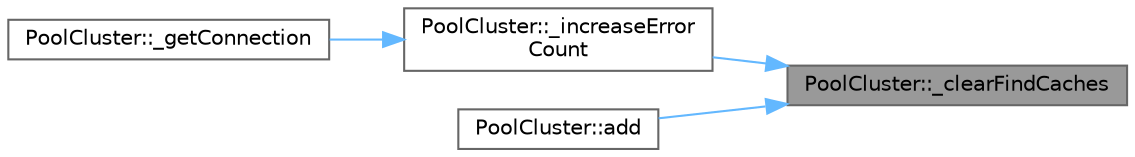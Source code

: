 digraph "PoolCluster::_clearFindCaches"
{
 // INTERACTIVE_SVG=YES
 // LATEX_PDF_SIZE
  bgcolor="transparent";
  edge [fontname=Helvetica,fontsize=10,labelfontname=Helvetica,labelfontsize=10];
  node [fontname=Helvetica,fontsize=10,shape=box,height=0.2,width=0.4];
  rankdir="RL";
  Node1 [id="Node000001",label="PoolCluster::_clearFindCaches",height=0.2,width=0.4,color="gray40", fillcolor="grey60", style="filled", fontcolor="black",tooltip=" "];
  Node1 -> Node2 [id="edge1_Node000001_Node000002",dir="back",color="steelblue1",style="solid",tooltip=" "];
  Node2 [id="Node000002",label="PoolCluster::_increaseError\lCount",height=0.2,width=0.4,color="grey40", fillcolor="white", style="filled",URL="$d7/dc8/a00808_a4d6b3a640f349495aa9cb11d915962d6.html#a4d6b3a640f349495aa9cb11d915962d6",tooltip=" "];
  Node2 -> Node3 [id="edge2_Node000002_Node000003",dir="back",color="steelblue1",style="solid",tooltip=" "];
  Node3 [id="Node000003",label="PoolCluster::_getConnection",height=0.2,width=0.4,color="grey40", fillcolor="white", style="filled",URL="$d7/dc8/a00808_a6f1552c62dd82a193be275967a449e38.html#a6f1552c62dd82a193be275967a449e38",tooltip=" "];
  Node1 -> Node4 [id="edge3_Node000001_Node000004",dir="back",color="steelblue1",style="solid",tooltip=" "];
  Node4 [id="Node000004",label="PoolCluster::add",height=0.2,width=0.4,color="grey40", fillcolor="white", style="filled",URL="$d7/dc8/a00808_adadb87a9bad17d557748bcdc92cf382b.html#adadb87a9bad17d557748bcdc92cf382b",tooltip=" "];
}
